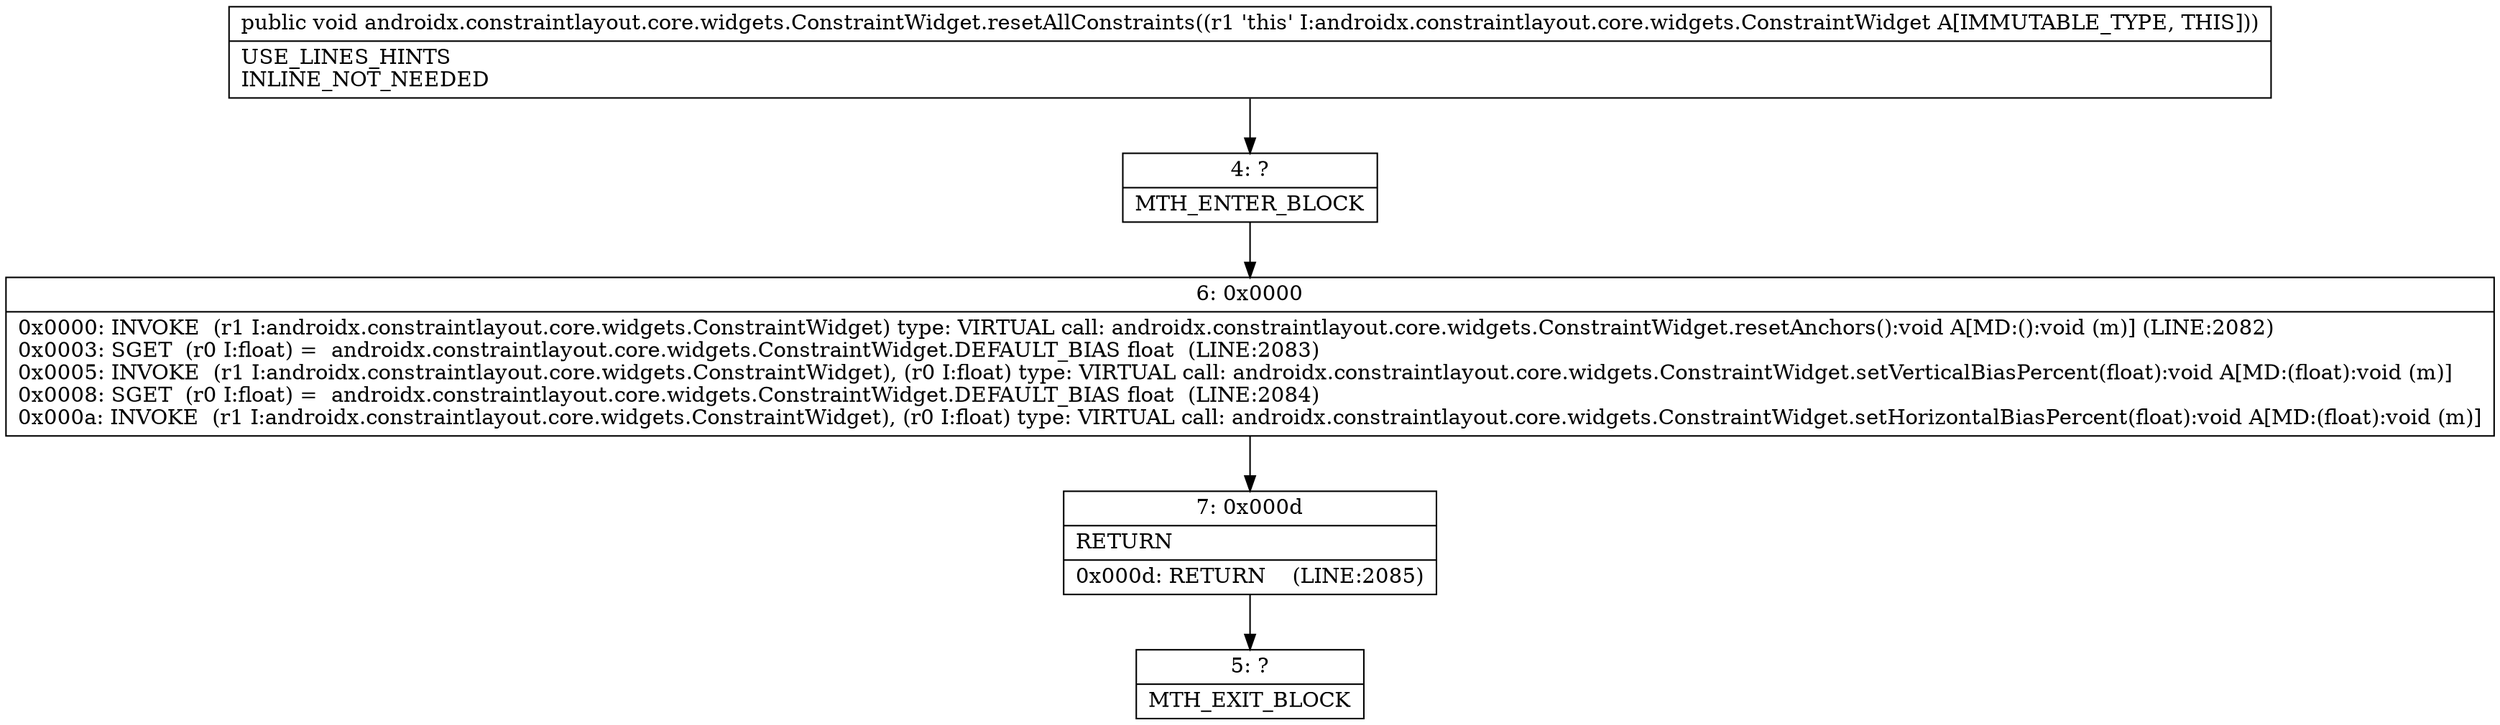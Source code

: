 digraph "CFG forandroidx.constraintlayout.core.widgets.ConstraintWidget.resetAllConstraints()V" {
Node_4 [shape=record,label="{4\:\ ?|MTH_ENTER_BLOCK\l}"];
Node_6 [shape=record,label="{6\:\ 0x0000|0x0000: INVOKE  (r1 I:androidx.constraintlayout.core.widgets.ConstraintWidget) type: VIRTUAL call: androidx.constraintlayout.core.widgets.ConstraintWidget.resetAnchors():void A[MD:():void (m)] (LINE:2082)\l0x0003: SGET  (r0 I:float) =  androidx.constraintlayout.core.widgets.ConstraintWidget.DEFAULT_BIAS float  (LINE:2083)\l0x0005: INVOKE  (r1 I:androidx.constraintlayout.core.widgets.ConstraintWidget), (r0 I:float) type: VIRTUAL call: androidx.constraintlayout.core.widgets.ConstraintWidget.setVerticalBiasPercent(float):void A[MD:(float):void (m)]\l0x0008: SGET  (r0 I:float) =  androidx.constraintlayout.core.widgets.ConstraintWidget.DEFAULT_BIAS float  (LINE:2084)\l0x000a: INVOKE  (r1 I:androidx.constraintlayout.core.widgets.ConstraintWidget), (r0 I:float) type: VIRTUAL call: androidx.constraintlayout.core.widgets.ConstraintWidget.setHorizontalBiasPercent(float):void A[MD:(float):void (m)]\l}"];
Node_7 [shape=record,label="{7\:\ 0x000d|RETURN\l|0x000d: RETURN    (LINE:2085)\l}"];
Node_5 [shape=record,label="{5\:\ ?|MTH_EXIT_BLOCK\l}"];
MethodNode[shape=record,label="{public void androidx.constraintlayout.core.widgets.ConstraintWidget.resetAllConstraints((r1 'this' I:androidx.constraintlayout.core.widgets.ConstraintWidget A[IMMUTABLE_TYPE, THIS]))  | USE_LINES_HINTS\lINLINE_NOT_NEEDED\l}"];
MethodNode -> Node_4;Node_4 -> Node_6;
Node_6 -> Node_7;
Node_7 -> Node_5;
}

